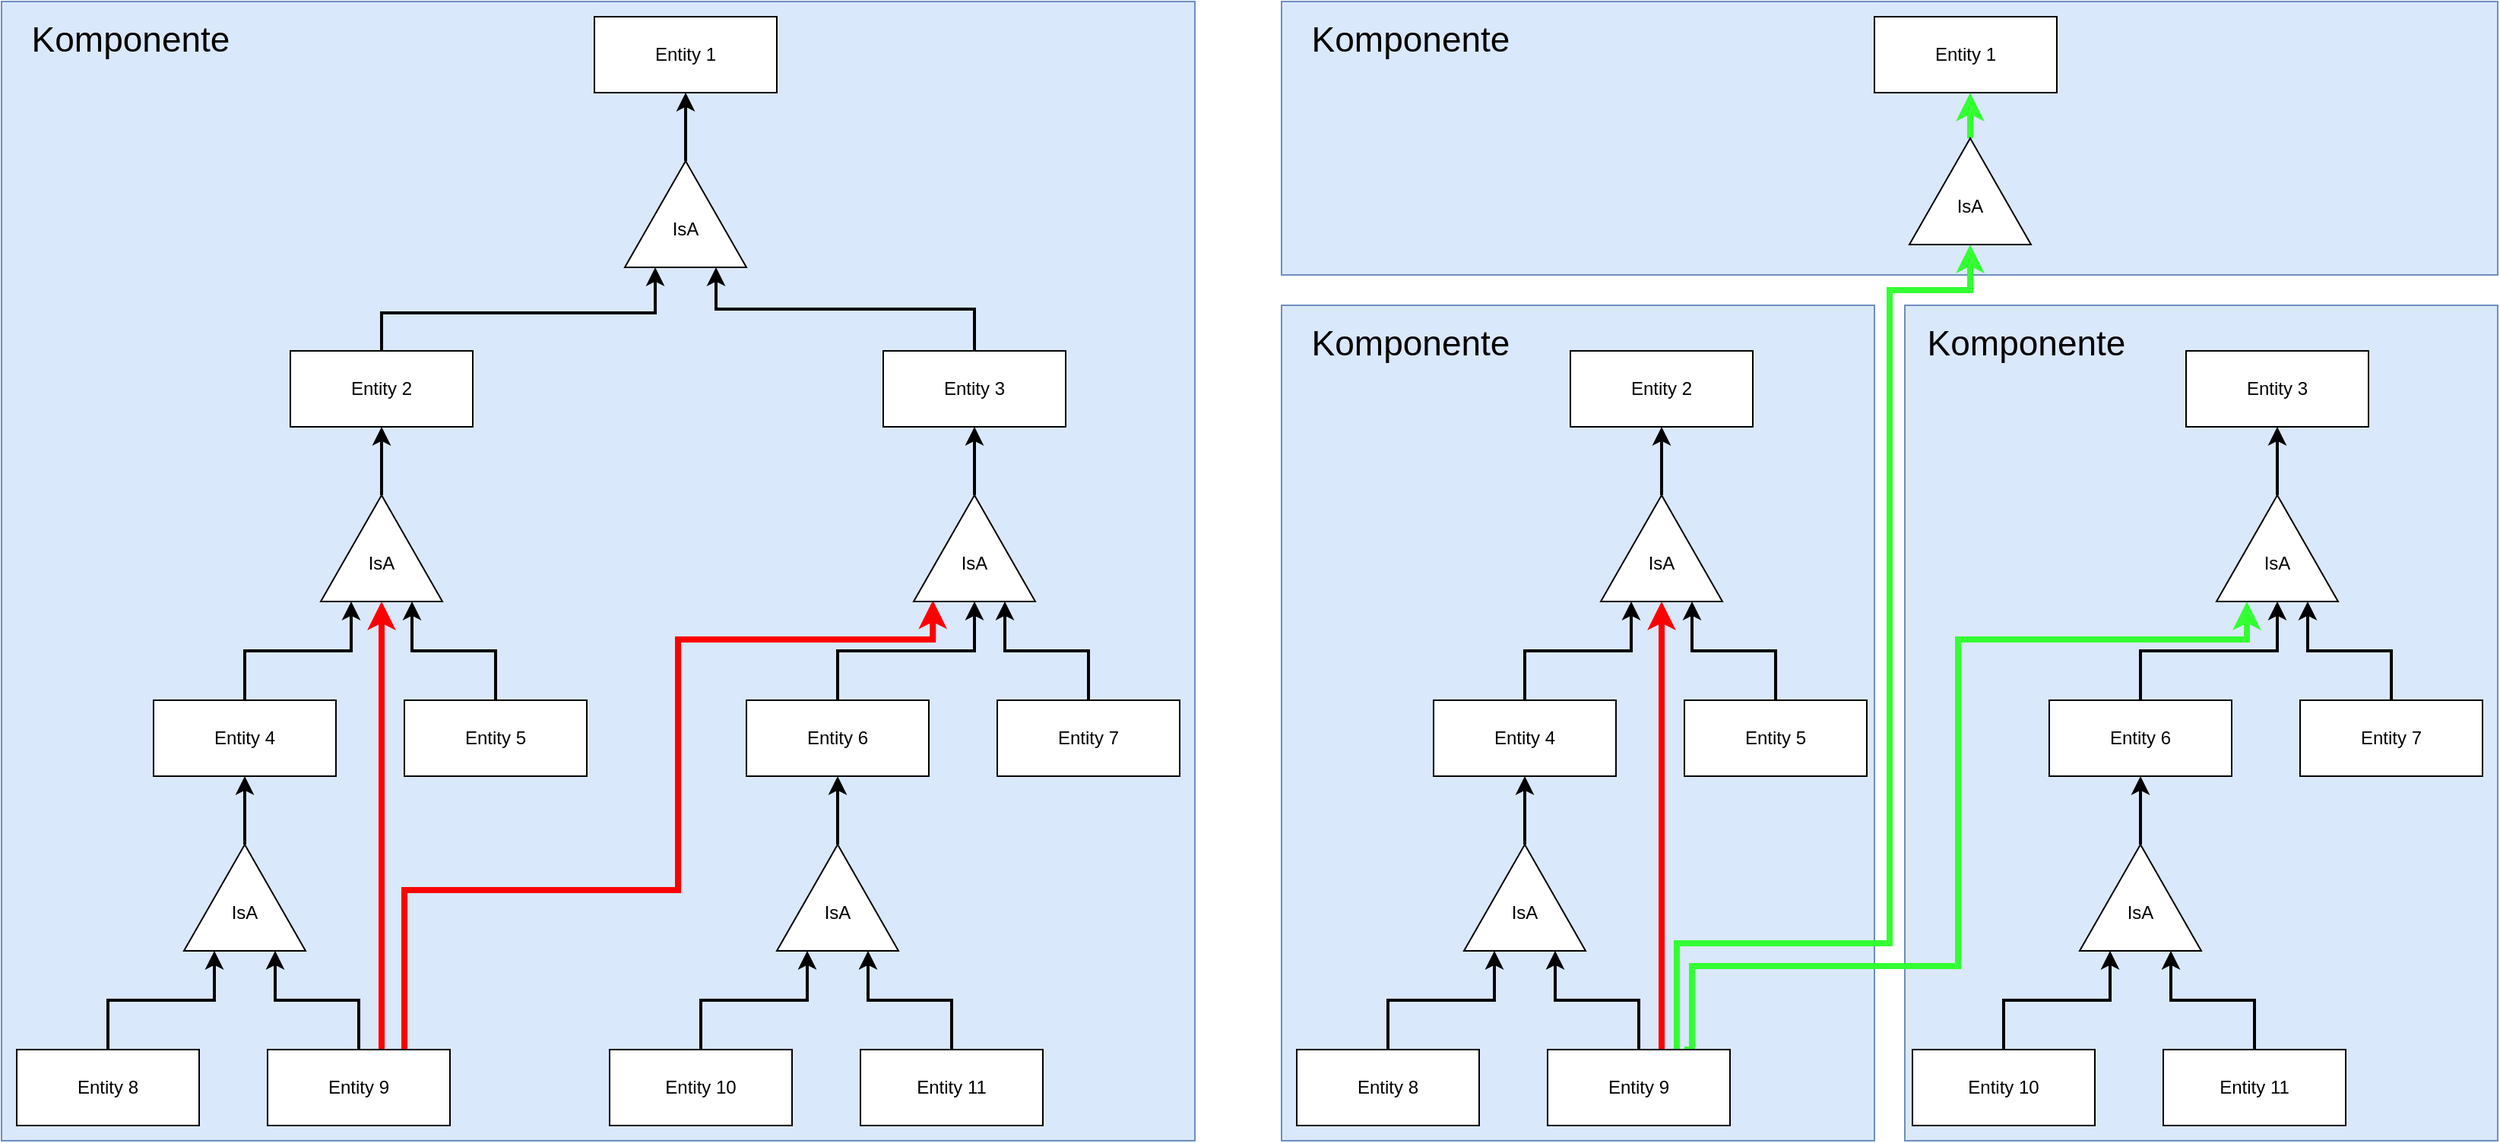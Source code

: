 <mxfile version="16.5.1" type="device"><diagram id="_XRamEUb5BbxDo1UzKb4" name="Seite-1"><mxGraphModel dx="1929" dy="865" grid="1" gridSize="5" guides="1" tooltips="1" connect="1" arrows="1" fold="1" page="1" pageScale="1" pageWidth="827" pageHeight="1169" math="0" shadow="0"><root><mxCell id="0"/><mxCell id="1" parent="0"/><mxCell id="P82hKWr33cYDrriNmfaU-131" value="" style="rounded=0;whiteSpace=wrap;html=1;fontSize=23;fillColor=#dae8fc;strokeColor=#6c8ebf;" parent="1" vertex="1"><mxGeometry x="827" y="450" width="800" height="180" as="geometry"/></mxCell><mxCell id="P82hKWr33cYDrriNmfaU-130" value="" style="rounded=0;whiteSpace=wrap;html=1;fontSize=23;fillColor=#dae8fc;strokeColor=#6c8ebf;" parent="1" vertex="1"><mxGeometry x="1237" y="650" width="390" height="550" as="geometry"/></mxCell><mxCell id="P82hKWr33cYDrriNmfaU-85" value="" style="rounded=0;whiteSpace=wrap;html=1;fontSize=23;fillColor=#dae8fc;strokeColor=#6c8ebf;" parent="1" vertex="1"><mxGeometry x="-15" y="450" width="785" height="750" as="geometry"/></mxCell><mxCell id="P82hKWr33cYDrriNmfaU-46" style="edgeStyle=orthogonalEdgeStyle;rounded=0;orthogonalLoop=1;jettySize=auto;html=1;entryX=0.5;entryY=1;entryDx=0;entryDy=0;strokeWidth=2;" parent="1" source="P82hKWr33cYDrriNmfaU-1" target="P82hKWr33cYDrriNmfaU-43" edge="1"><mxGeometry relative="1" as="geometry"/></mxCell><mxCell id="P82hKWr33cYDrriNmfaU-1" value="" style="triangle;whiteSpace=wrap;html=1;rotation=-90;" parent="1" vertex="1"><mxGeometry x="200" y="770" width="70" height="80" as="geometry"/></mxCell><mxCell id="P82hKWr33cYDrriNmfaU-36" value="IsA" style="text;html=1;strokeColor=none;fillColor=none;align=center;verticalAlign=middle;whiteSpace=wrap;rounded=0;" parent="1" vertex="1"><mxGeometry x="205" y="805" width="60" height="30" as="geometry"/></mxCell><mxCell id="P82hKWr33cYDrriNmfaU-44" style="edgeStyle=orthogonalEdgeStyle;rounded=0;orthogonalLoop=1;jettySize=auto;html=1;entryX=0;entryY=0.25;entryDx=0;entryDy=0;strokeWidth=2;" parent="1" source="P82hKWr33cYDrriNmfaU-41" target="P82hKWr33cYDrriNmfaU-1" edge="1"><mxGeometry relative="1" as="geometry"/></mxCell><mxCell id="P82hKWr33cYDrriNmfaU-41" value="Entity 4" style="whiteSpace=wrap;html=1;align=center;" parent="1" vertex="1"><mxGeometry x="85" y="910" width="120" height="50" as="geometry"/></mxCell><mxCell id="P82hKWr33cYDrriNmfaU-45" style="edgeStyle=orthogonalEdgeStyle;rounded=0;orthogonalLoop=1;jettySize=auto;html=1;entryX=0;entryY=0.75;entryDx=0;entryDy=0;strokeWidth=2;" parent="1" source="P82hKWr33cYDrriNmfaU-42" target="P82hKWr33cYDrriNmfaU-1" edge="1"><mxGeometry relative="1" as="geometry"/></mxCell><mxCell id="P82hKWr33cYDrriNmfaU-42" value="Entity 5" style="whiteSpace=wrap;html=1;align=center;" parent="1" vertex="1"><mxGeometry x="250" y="910" width="120" height="50" as="geometry"/></mxCell><mxCell id="P82hKWr33cYDrriNmfaU-80" style="edgeStyle=orthogonalEdgeStyle;rounded=0;orthogonalLoop=1;jettySize=auto;html=1;entryX=0;entryY=0.25;entryDx=0;entryDy=0;labelBackgroundColor=#FF0000;fontSize=23;fontColor=#FF0000;strokeColor=default;strokeWidth=2;" parent="1" source="P82hKWr33cYDrriNmfaU-43" target="P82hKWr33cYDrriNmfaU-77" edge="1"><mxGeometry relative="1" as="geometry"><Array as="points"><mxPoint x="235" y="655"/><mxPoint x="415" y="655"/></Array></mxGeometry></mxCell><mxCell id="P82hKWr33cYDrriNmfaU-43" value="Entity 2" style="whiteSpace=wrap;html=1;align=center;" parent="1" vertex="1"><mxGeometry x="175" y="680" width="120" height="50" as="geometry"/></mxCell><mxCell id="P82hKWr33cYDrriNmfaU-47" style="edgeStyle=orthogonalEdgeStyle;rounded=0;orthogonalLoop=1;jettySize=auto;html=1;entryX=0.5;entryY=1;entryDx=0;entryDy=0;strokeWidth=2;" parent="1" source="P82hKWr33cYDrriNmfaU-48" edge="1"><mxGeometry relative="1" as="geometry"><mxPoint x="145" y="960" as="targetPoint"/></mxGeometry></mxCell><mxCell id="P82hKWr33cYDrriNmfaU-48" value="" style="triangle;whiteSpace=wrap;html=1;rotation=-90;" parent="1" vertex="1"><mxGeometry x="110" y="1000" width="70" height="80" as="geometry"/></mxCell><mxCell id="P82hKWr33cYDrriNmfaU-49" value="IsA" style="text;html=1;strokeColor=none;fillColor=none;align=center;verticalAlign=middle;whiteSpace=wrap;rounded=0;" parent="1" vertex="1"><mxGeometry x="115" y="1035" width="60" height="30" as="geometry"/></mxCell><mxCell id="P82hKWr33cYDrriNmfaU-50" style="edgeStyle=orthogonalEdgeStyle;rounded=0;orthogonalLoop=1;jettySize=auto;html=1;entryX=0;entryY=0.25;entryDx=0;entryDy=0;strokeWidth=2;" parent="1" source="P82hKWr33cYDrriNmfaU-51" target="P82hKWr33cYDrriNmfaU-48" edge="1"><mxGeometry relative="1" as="geometry"/></mxCell><mxCell id="P82hKWr33cYDrriNmfaU-51" value="Entity 8" style="whiteSpace=wrap;html=1;align=center;" parent="1" vertex="1"><mxGeometry x="-5" y="1140" width="120" height="50" as="geometry"/></mxCell><mxCell id="P82hKWr33cYDrriNmfaU-52" style="edgeStyle=orthogonalEdgeStyle;rounded=0;orthogonalLoop=1;jettySize=auto;html=1;entryX=0;entryY=0.75;entryDx=0;entryDy=0;strokeWidth=2;" parent="1" source="P82hKWr33cYDrriNmfaU-53" target="P82hKWr33cYDrriNmfaU-48" edge="1"><mxGeometry relative="1" as="geometry"/></mxCell><mxCell id="P82hKWr33cYDrriNmfaU-56" style="edgeStyle=orthogonalEdgeStyle;rounded=0;orthogonalLoop=1;jettySize=auto;html=1;entryX=0;entryY=0.5;entryDx=0;entryDy=0;fontColor=#FF0000;labelBackgroundColor=#FF0000;fontSize=23;strokeWidth=4;strokeColor=#FF0000;" parent="1" source="P82hKWr33cYDrriNmfaU-53" target="P82hKWr33cYDrriNmfaU-1" edge="1"><mxGeometry relative="1" as="geometry"><Array as="points"><mxPoint x="235" y="1035"/><mxPoint x="235" y="1035"/></Array></mxGeometry></mxCell><mxCell id="P82hKWr33cYDrriNmfaU-75" style="edgeStyle=orthogonalEdgeStyle;rounded=0;orthogonalLoop=1;jettySize=auto;html=1;exitX=0.75;exitY=0;exitDx=0;exitDy=0;entryX=0.01;entryY=0.158;entryDx=0;entryDy=0;labelBackgroundColor=#FF0000;fontSize=23;fontColor=#FF0000;strokeColor=#FF0000;strokeWidth=4;entryPerimeter=0;" parent="1" source="P82hKWr33cYDrriNmfaU-53" target="P82hKWr33cYDrriNmfaU-59" edge="1"><mxGeometry relative="1" as="geometry"><Array as="points"><mxPoint x="250" y="1035"/><mxPoint x="430" y="1035"/><mxPoint x="430" y="870"/><mxPoint x="598" y="870"/></Array></mxGeometry></mxCell><mxCell id="P82hKWr33cYDrriNmfaU-53" value="Entity 9" style="whiteSpace=wrap;html=1;align=center;" parent="1" vertex="1"><mxGeometry x="160" y="1140" width="120" height="50" as="geometry"/></mxCell><mxCell id="P82hKWr33cYDrriNmfaU-58" style="edgeStyle=orthogonalEdgeStyle;rounded=0;orthogonalLoop=1;jettySize=auto;html=1;entryX=0.5;entryY=1;entryDx=0;entryDy=0;strokeWidth=2;" parent="1" source="P82hKWr33cYDrriNmfaU-59" target="P82hKWr33cYDrriNmfaU-65" edge="1"><mxGeometry relative="1" as="geometry"/></mxCell><mxCell id="P82hKWr33cYDrriNmfaU-59" value="" style="triangle;whiteSpace=wrap;html=1;rotation=-90;" parent="1" vertex="1"><mxGeometry x="590" y="770" width="70" height="80" as="geometry"/></mxCell><mxCell id="P82hKWr33cYDrriNmfaU-60" value="IsA" style="text;html=1;strokeColor=none;fillColor=none;align=center;verticalAlign=middle;whiteSpace=wrap;rounded=0;" parent="1" vertex="1"><mxGeometry x="595" y="805" width="60" height="30" as="geometry"/></mxCell><mxCell id="P82hKWr33cYDrriNmfaU-61" style="edgeStyle=orthogonalEdgeStyle;rounded=0;orthogonalLoop=1;jettySize=auto;html=1;entryX=0;entryY=0.5;entryDx=0;entryDy=0;strokeWidth=2;" parent="1" source="P82hKWr33cYDrriNmfaU-62" target="P82hKWr33cYDrriNmfaU-59" edge="1"><mxGeometry relative="1" as="geometry"/></mxCell><mxCell id="P82hKWr33cYDrriNmfaU-62" value="Entity 6" style="whiteSpace=wrap;html=1;align=center;" parent="1" vertex="1"><mxGeometry x="475" y="910" width="120" height="50" as="geometry"/></mxCell><mxCell id="P82hKWr33cYDrriNmfaU-63" style="edgeStyle=orthogonalEdgeStyle;rounded=0;orthogonalLoop=1;jettySize=auto;html=1;entryX=0;entryY=0.75;entryDx=0;entryDy=0;strokeWidth=2;" parent="1" source="P82hKWr33cYDrriNmfaU-64" target="P82hKWr33cYDrriNmfaU-59" edge="1"><mxGeometry relative="1" as="geometry"/></mxCell><mxCell id="P82hKWr33cYDrriNmfaU-64" value="Entity 7" style="whiteSpace=wrap;html=1;align=center;" parent="1" vertex="1"><mxGeometry x="640" y="910" width="120" height="50" as="geometry"/></mxCell><mxCell id="P82hKWr33cYDrriNmfaU-82" style="edgeStyle=orthogonalEdgeStyle;rounded=0;orthogonalLoop=1;jettySize=auto;html=1;exitX=0.5;exitY=0;exitDx=0;exitDy=0;entryX=0;entryY=0.75;entryDx=0;entryDy=0;labelBackgroundColor=#FF0000;fontSize=23;fontColor=#FF0000;strokeColor=default;strokeWidth=2;" parent="1" source="P82hKWr33cYDrriNmfaU-65" target="P82hKWr33cYDrriNmfaU-77" edge="1"><mxGeometry relative="1" as="geometry"/></mxCell><mxCell id="P82hKWr33cYDrriNmfaU-65" value="Entity 3" style="whiteSpace=wrap;html=1;align=center;" parent="1" vertex="1"><mxGeometry x="565" y="680" width="120" height="50" as="geometry"/></mxCell><mxCell id="P82hKWr33cYDrriNmfaU-66" style="edgeStyle=orthogonalEdgeStyle;rounded=0;orthogonalLoop=1;jettySize=auto;html=1;entryX=0.5;entryY=1;entryDx=0;entryDy=0;strokeWidth=2;" parent="1" source="P82hKWr33cYDrriNmfaU-67" edge="1"><mxGeometry relative="1" as="geometry"><mxPoint x="535" y="960" as="targetPoint"/></mxGeometry></mxCell><mxCell id="P82hKWr33cYDrriNmfaU-67" value="" style="triangle;whiteSpace=wrap;html=1;rotation=-90;" parent="1" vertex="1"><mxGeometry x="500" y="1000" width="70" height="80" as="geometry"/></mxCell><mxCell id="P82hKWr33cYDrriNmfaU-68" value="IsA" style="text;html=1;strokeColor=none;fillColor=none;align=center;verticalAlign=middle;whiteSpace=wrap;rounded=0;" parent="1" vertex="1"><mxGeometry x="505" y="1035" width="60" height="30" as="geometry"/></mxCell><mxCell id="P82hKWr33cYDrriNmfaU-69" style="edgeStyle=orthogonalEdgeStyle;rounded=0;orthogonalLoop=1;jettySize=auto;html=1;entryX=0;entryY=0.25;entryDx=0;entryDy=0;strokeWidth=2;" parent="1" source="P82hKWr33cYDrriNmfaU-70" target="P82hKWr33cYDrriNmfaU-67" edge="1"><mxGeometry relative="1" as="geometry"/></mxCell><mxCell id="P82hKWr33cYDrriNmfaU-70" value="Entity 10" style="whiteSpace=wrap;html=1;align=center;" parent="1" vertex="1"><mxGeometry x="385" y="1140" width="120" height="50" as="geometry"/></mxCell><mxCell id="P82hKWr33cYDrriNmfaU-71" style="edgeStyle=orthogonalEdgeStyle;rounded=0;orthogonalLoop=1;jettySize=auto;html=1;entryX=0;entryY=0.75;entryDx=0;entryDy=0;strokeWidth=2;" parent="1" source="P82hKWr33cYDrriNmfaU-73" target="P82hKWr33cYDrriNmfaU-67" edge="1"><mxGeometry relative="1" as="geometry"/></mxCell><mxCell id="P82hKWr33cYDrriNmfaU-73" value="Entity 11" style="whiteSpace=wrap;html=1;align=center;" parent="1" vertex="1"><mxGeometry x="550" y="1140" width="120" height="50" as="geometry"/></mxCell><mxCell id="P82hKWr33cYDrriNmfaU-76" style="edgeStyle=orthogonalEdgeStyle;rounded=0;orthogonalLoop=1;jettySize=auto;html=1;entryX=0.5;entryY=1;entryDx=0;entryDy=0;strokeWidth=2;" parent="1" source="P82hKWr33cYDrriNmfaU-77" target="P82hKWr33cYDrriNmfaU-79" edge="1"><mxGeometry relative="1" as="geometry"/></mxCell><mxCell id="P82hKWr33cYDrriNmfaU-77" value="" style="triangle;whiteSpace=wrap;html=1;rotation=-90;" parent="1" vertex="1"><mxGeometry x="400" y="550" width="70" height="80" as="geometry"/></mxCell><mxCell id="P82hKWr33cYDrriNmfaU-78" value="IsA" style="text;html=1;strokeColor=none;fillColor=none;align=center;verticalAlign=middle;whiteSpace=wrap;rounded=0;" parent="1" vertex="1"><mxGeometry x="405" y="585" width="60" height="30" as="geometry"/></mxCell><mxCell id="P82hKWr33cYDrriNmfaU-79" value="Entity 1" style="whiteSpace=wrap;html=1;align=center;" parent="1" vertex="1"><mxGeometry x="375" y="460" width="120" height="50" as="geometry"/></mxCell><mxCell id="P82hKWr33cYDrriNmfaU-90" value="" style="rounded=0;whiteSpace=wrap;html=1;fontSize=23;fillColor=#dae8fc;strokeColor=#6c8ebf;" parent="1" vertex="1"><mxGeometry x="827" y="650" width="390" height="550" as="geometry"/></mxCell><mxCell id="P82hKWr33cYDrriNmfaU-91" style="edgeStyle=orthogonalEdgeStyle;rounded=0;orthogonalLoop=1;jettySize=auto;html=1;entryX=0.5;entryY=1;entryDx=0;entryDy=0;strokeWidth=2;" parent="1" source="P82hKWr33cYDrriNmfaU-92" target="P82hKWr33cYDrriNmfaU-99" edge="1"><mxGeometry relative="1" as="geometry"/></mxCell><mxCell id="P82hKWr33cYDrriNmfaU-92" value="" style="triangle;whiteSpace=wrap;html=1;rotation=-90;" parent="1" vertex="1"><mxGeometry x="1042" y="770" width="70" height="80" as="geometry"/></mxCell><mxCell id="P82hKWr33cYDrriNmfaU-93" value="IsA" style="text;html=1;strokeColor=none;fillColor=none;align=center;verticalAlign=middle;whiteSpace=wrap;rounded=0;" parent="1" vertex="1"><mxGeometry x="1047" y="805" width="60" height="30" as="geometry"/></mxCell><mxCell id="P82hKWr33cYDrriNmfaU-94" style="edgeStyle=orthogonalEdgeStyle;rounded=0;orthogonalLoop=1;jettySize=auto;html=1;entryX=0;entryY=0.25;entryDx=0;entryDy=0;strokeWidth=2;" parent="1" source="P82hKWr33cYDrriNmfaU-95" target="P82hKWr33cYDrriNmfaU-92" edge="1"><mxGeometry relative="1" as="geometry"/></mxCell><mxCell id="P82hKWr33cYDrriNmfaU-95" value="Entity 4" style="whiteSpace=wrap;html=1;align=center;" parent="1" vertex="1"><mxGeometry x="927" y="910" width="120" height="50" as="geometry"/></mxCell><mxCell id="P82hKWr33cYDrriNmfaU-96" style="edgeStyle=orthogonalEdgeStyle;rounded=0;orthogonalLoop=1;jettySize=auto;html=1;entryX=0;entryY=0.75;entryDx=0;entryDy=0;strokeWidth=2;" parent="1" source="P82hKWr33cYDrriNmfaU-97" target="P82hKWr33cYDrriNmfaU-92" edge="1"><mxGeometry relative="1" as="geometry"/></mxCell><mxCell id="P82hKWr33cYDrriNmfaU-97" value="Entity 5" style="whiteSpace=wrap;html=1;align=center;" parent="1" vertex="1"><mxGeometry x="1092" y="910" width="120" height="50" as="geometry"/></mxCell><mxCell id="P82hKWr33cYDrriNmfaU-99" value="Entity 2" style="whiteSpace=wrap;html=1;align=center;" parent="1" vertex="1"><mxGeometry x="1017" y="680" width="120" height="50" as="geometry"/></mxCell><mxCell id="P82hKWr33cYDrriNmfaU-100" style="edgeStyle=orthogonalEdgeStyle;rounded=0;orthogonalLoop=1;jettySize=auto;html=1;entryX=0.5;entryY=1;entryDx=0;entryDy=0;strokeWidth=2;" parent="1" source="P82hKWr33cYDrriNmfaU-101" edge="1"><mxGeometry relative="1" as="geometry"><mxPoint x="987" y="960" as="targetPoint"/></mxGeometry></mxCell><mxCell id="P82hKWr33cYDrriNmfaU-101" value="" style="triangle;whiteSpace=wrap;html=1;rotation=-90;" parent="1" vertex="1"><mxGeometry x="952" y="1000" width="70" height="80" as="geometry"/></mxCell><mxCell id="P82hKWr33cYDrriNmfaU-102" value="IsA" style="text;html=1;strokeColor=none;fillColor=none;align=center;verticalAlign=middle;whiteSpace=wrap;rounded=0;" parent="1" vertex="1"><mxGeometry x="957" y="1035" width="60" height="30" as="geometry"/></mxCell><mxCell id="P82hKWr33cYDrriNmfaU-103" style="edgeStyle=orthogonalEdgeStyle;rounded=0;orthogonalLoop=1;jettySize=auto;html=1;entryX=0;entryY=0.25;entryDx=0;entryDy=0;strokeWidth=2;" parent="1" source="P82hKWr33cYDrriNmfaU-104" target="P82hKWr33cYDrriNmfaU-101" edge="1"><mxGeometry relative="1" as="geometry"/></mxCell><mxCell id="P82hKWr33cYDrriNmfaU-104" value="Entity 8" style="whiteSpace=wrap;html=1;align=center;" parent="1" vertex="1"><mxGeometry x="837" y="1140" width="120" height="50" as="geometry"/></mxCell><mxCell id="P82hKWr33cYDrriNmfaU-105" style="edgeStyle=orthogonalEdgeStyle;rounded=0;orthogonalLoop=1;jettySize=auto;html=1;entryX=0;entryY=0.75;entryDx=0;entryDy=0;strokeWidth=2;" parent="1" source="P82hKWr33cYDrriNmfaU-108" target="P82hKWr33cYDrriNmfaU-101" edge="1"><mxGeometry relative="1" as="geometry"/></mxCell><mxCell id="P82hKWr33cYDrriNmfaU-106" style="edgeStyle=orthogonalEdgeStyle;rounded=0;orthogonalLoop=1;jettySize=auto;html=1;entryX=0;entryY=0.5;entryDx=0;entryDy=0;fontColor=#FF0000;labelBackgroundColor=#FF0000;fontSize=23;strokeWidth=4;strokeColor=#FF0000;" parent="1" source="P82hKWr33cYDrriNmfaU-108" target="P82hKWr33cYDrriNmfaU-92" edge="1"><mxGeometry relative="1" as="geometry"><Array as="points"><mxPoint x="1077" y="1035"/><mxPoint x="1077" y="1035"/></Array></mxGeometry></mxCell><mxCell id="P82hKWr33cYDrriNmfaU-107" style="edgeStyle=orthogonalEdgeStyle;rounded=0;orthogonalLoop=1;jettySize=auto;html=1;exitX=0.75;exitY=0;exitDx=0;exitDy=0;entryX=0;entryY=0.25;entryDx=0;entryDy=0;labelBackgroundColor=#FF0000;fontSize=23;fontColor=#FF0000;strokeColor=#33FF33;strokeWidth=4;" parent="1" source="P82hKWr33cYDrriNmfaU-108" target="P82hKWr33cYDrriNmfaU-111" edge="1"><mxGeometry relative="1" as="geometry"><Array as="points"><mxPoint x="1097" y="1140"/><mxPoint x="1097" y="1085"/><mxPoint x="1272" y="1085"/><mxPoint x="1272" y="870"/><mxPoint x="1462" y="870"/></Array></mxGeometry></mxCell><mxCell id="P82hKWr33cYDrriNmfaU-137" style="edgeStyle=orthogonalEdgeStyle;rounded=0;orthogonalLoop=1;jettySize=auto;html=1;labelBackgroundColor=#FF0000;fontSize=23;fontColor=#000000;strokeColor=#33FF33;strokeWidth=4;entryX=0;entryY=0.5;entryDx=0;entryDy=0;" parent="1" source="P82hKWr33cYDrriNmfaU-108" target="P82hKWr33cYDrriNmfaU-139" edge="1"><mxGeometry relative="1" as="geometry"><mxPoint x="1277" y="625" as="targetPoint"/><Array as="points"><mxPoint x="1087" y="1070"/><mxPoint x="1227" y="1070"/><mxPoint x="1227" y="640"/><mxPoint x="1280" y="640"/></Array></mxGeometry></mxCell><mxCell id="P82hKWr33cYDrriNmfaU-108" value="Entity 9" style="whiteSpace=wrap;html=1;align=center;" parent="1" vertex="1"><mxGeometry x="1002" y="1140" width="120" height="50" as="geometry"/></mxCell><mxCell id="P82hKWr33cYDrriNmfaU-110" style="edgeStyle=orthogonalEdgeStyle;rounded=0;orthogonalLoop=1;jettySize=auto;html=1;entryX=0.5;entryY=1;entryDx=0;entryDy=0;strokeWidth=2;" parent="1" source="P82hKWr33cYDrriNmfaU-111" target="P82hKWr33cYDrriNmfaU-118" edge="1"><mxGeometry relative="1" as="geometry"/></mxCell><mxCell id="P82hKWr33cYDrriNmfaU-111" value="" style="triangle;whiteSpace=wrap;html=1;rotation=-90;" parent="1" vertex="1"><mxGeometry x="1447" y="770" width="70" height="80" as="geometry"/></mxCell><mxCell id="P82hKWr33cYDrriNmfaU-112" value="IsA" style="text;html=1;strokeColor=none;fillColor=none;align=center;verticalAlign=middle;whiteSpace=wrap;rounded=0;" parent="1" vertex="1"><mxGeometry x="1452" y="805" width="60" height="30" as="geometry"/></mxCell><mxCell id="P82hKWr33cYDrriNmfaU-113" style="edgeStyle=orthogonalEdgeStyle;rounded=0;orthogonalLoop=1;jettySize=auto;html=1;entryX=0;entryY=0.5;entryDx=0;entryDy=0;strokeWidth=2;" parent="1" source="P82hKWr33cYDrriNmfaU-114" target="P82hKWr33cYDrriNmfaU-111" edge="1"><mxGeometry relative="1" as="geometry"/></mxCell><mxCell id="P82hKWr33cYDrriNmfaU-114" value="Entity 6" style="whiteSpace=wrap;html=1;align=center;" parent="1" vertex="1"><mxGeometry x="1332" y="910" width="120" height="50" as="geometry"/></mxCell><mxCell id="P82hKWr33cYDrriNmfaU-115" style="edgeStyle=orthogonalEdgeStyle;rounded=0;orthogonalLoop=1;jettySize=auto;html=1;entryX=0;entryY=0.75;entryDx=0;entryDy=0;strokeWidth=2;" parent="1" source="P82hKWr33cYDrriNmfaU-116" target="P82hKWr33cYDrriNmfaU-111" edge="1"><mxGeometry relative="1" as="geometry"/></mxCell><mxCell id="P82hKWr33cYDrriNmfaU-116" value="Entity 7" style="whiteSpace=wrap;html=1;align=center;" parent="1" vertex="1"><mxGeometry x="1497" y="910" width="120" height="50" as="geometry"/></mxCell><mxCell id="P82hKWr33cYDrriNmfaU-118" value="Entity 3" style="whiteSpace=wrap;html=1;align=center;" parent="1" vertex="1"><mxGeometry x="1422" y="680" width="120" height="50" as="geometry"/></mxCell><mxCell id="P82hKWr33cYDrriNmfaU-119" style="edgeStyle=orthogonalEdgeStyle;rounded=0;orthogonalLoop=1;jettySize=auto;html=1;entryX=0.5;entryY=1;entryDx=0;entryDy=0;strokeWidth=2;" parent="1" source="P82hKWr33cYDrriNmfaU-120" edge="1"><mxGeometry relative="1" as="geometry"><mxPoint x="1392" y="960" as="targetPoint"/></mxGeometry></mxCell><mxCell id="P82hKWr33cYDrriNmfaU-120" value="" style="triangle;whiteSpace=wrap;html=1;rotation=-90;" parent="1" vertex="1"><mxGeometry x="1357" y="1000" width="70" height="80" as="geometry"/></mxCell><mxCell id="P82hKWr33cYDrriNmfaU-121" value="IsA" style="text;html=1;strokeColor=none;fillColor=none;align=center;verticalAlign=middle;whiteSpace=wrap;rounded=0;" parent="1" vertex="1"><mxGeometry x="1362" y="1035" width="60" height="30" as="geometry"/></mxCell><mxCell id="P82hKWr33cYDrriNmfaU-122" style="edgeStyle=orthogonalEdgeStyle;rounded=0;orthogonalLoop=1;jettySize=auto;html=1;entryX=0;entryY=0.25;entryDx=0;entryDy=0;strokeWidth=2;" parent="1" source="P82hKWr33cYDrriNmfaU-123" target="P82hKWr33cYDrriNmfaU-120" edge="1"><mxGeometry relative="1" as="geometry"/></mxCell><mxCell id="P82hKWr33cYDrriNmfaU-123" value="Entity 10" style="whiteSpace=wrap;html=1;align=center;" parent="1" vertex="1"><mxGeometry x="1242" y="1140" width="120" height="50" as="geometry"/></mxCell><mxCell id="P82hKWr33cYDrriNmfaU-124" style="edgeStyle=orthogonalEdgeStyle;rounded=0;orthogonalLoop=1;jettySize=auto;html=1;entryX=0;entryY=0.75;entryDx=0;entryDy=0;strokeWidth=2;" parent="1" source="P82hKWr33cYDrriNmfaU-125" target="P82hKWr33cYDrriNmfaU-120" edge="1"><mxGeometry relative="1" as="geometry"/></mxCell><mxCell id="P82hKWr33cYDrriNmfaU-125" value="Entity 11" style="whiteSpace=wrap;html=1;align=center;" parent="1" vertex="1"><mxGeometry x="1407" y="1140" width="120" height="50" as="geometry"/></mxCell><mxCell id="P82hKWr33cYDrriNmfaU-129" value="Entity 1" style="whiteSpace=wrap;html=1;align=center;" parent="1" vertex="1"><mxGeometry x="1217" y="460" width="120" height="50" as="geometry"/></mxCell><mxCell id="P82hKWr33cYDrriNmfaU-133" value="&lt;font color=&quot;#000000&quot;&gt;Komponente&lt;/font&gt;" style="text;html=1;strokeColor=none;fillColor=none;align=center;verticalAlign=middle;whiteSpace=wrap;rounded=0;fontSize=23;fontColor=#FF0000;" parent="1" vertex="1"><mxGeometry x="-5" y="460" width="150" height="30" as="geometry"/></mxCell><mxCell id="P82hKWr33cYDrriNmfaU-134" value="&lt;font color=&quot;#000000&quot;&gt;Komponente&lt;/font&gt;" style="text;html=1;strokeColor=none;fillColor=none;align=center;verticalAlign=middle;whiteSpace=wrap;rounded=0;fontSize=23;fontColor=#FF0000;" parent="1" vertex="1"><mxGeometry x="837" y="460" width="150" height="30" as="geometry"/></mxCell><mxCell id="P82hKWr33cYDrriNmfaU-135" value="&lt;font color=&quot;#000000&quot;&gt;Komponente&lt;/font&gt;" style="text;html=1;strokeColor=none;fillColor=none;align=center;verticalAlign=middle;whiteSpace=wrap;rounded=0;fontSize=23;fontColor=#FF0000;" parent="1" vertex="1"><mxGeometry x="837" y="660" width="150" height="30" as="geometry"/></mxCell><mxCell id="P82hKWr33cYDrriNmfaU-136" value="&lt;font color=&quot;#000000&quot;&gt;Komponente&lt;/font&gt;" style="text;html=1;strokeColor=none;fillColor=none;align=center;verticalAlign=middle;whiteSpace=wrap;rounded=0;fontSize=23;fontColor=#FF0000;" parent="1" vertex="1"><mxGeometry x="1242" y="660" width="150" height="30" as="geometry"/></mxCell><mxCell id="P82hKWr33cYDrriNmfaU-138" style="edgeStyle=orthogonalEdgeStyle;rounded=0;orthogonalLoop=1;jettySize=auto;html=1;entryX=0.5;entryY=1;entryDx=0;entryDy=0;strokeWidth=4;strokeColor=#33FF33;" parent="1" source="P82hKWr33cYDrriNmfaU-139" edge="1"><mxGeometry relative="1" as="geometry"><mxPoint x="1280" y="510" as="targetPoint"/></mxGeometry></mxCell><mxCell id="P82hKWr33cYDrriNmfaU-139" value="" style="triangle;whiteSpace=wrap;html=1;rotation=-90;" parent="1" vertex="1"><mxGeometry x="1245" y="535" width="70" height="80" as="geometry"/></mxCell><mxCell id="P82hKWr33cYDrriNmfaU-140" value="IsA" style="text;html=1;strokeColor=none;fillColor=none;align=center;verticalAlign=middle;whiteSpace=wrap;rounded=0;" parent="1" vertex="1"><mxGeometry x="1250" y="570" width="60" height="30" as="geometry"/></mxCell></root></mxGraphModel></diagram></mxfile>